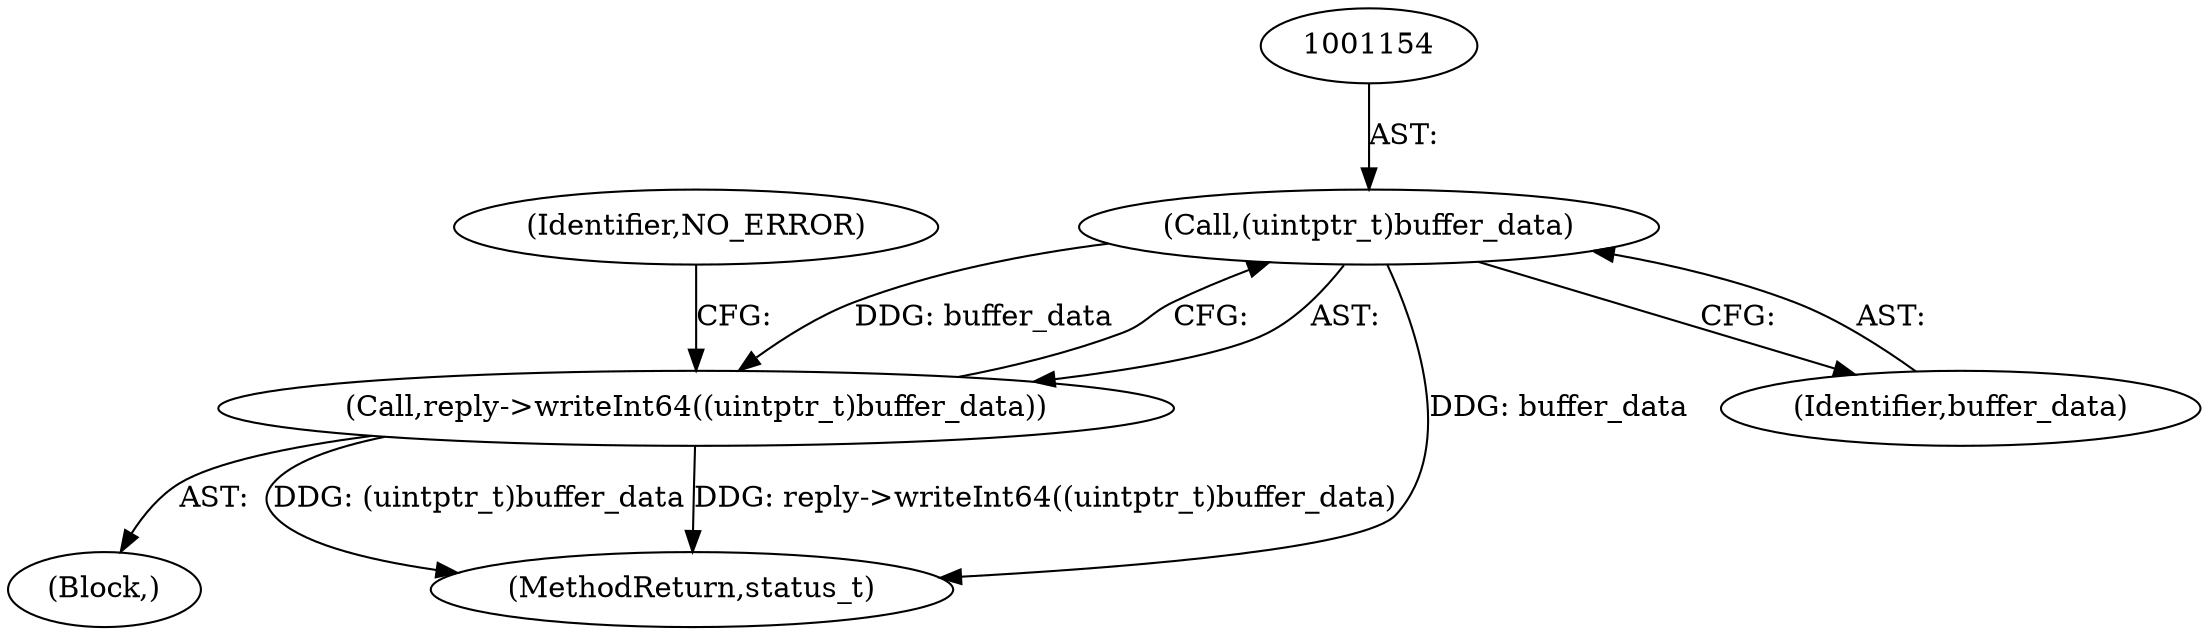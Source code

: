 digraph "0_Android_db829699d3293f254a7387894303451a91278986@pointer" {
"1001153" [label="(Call,(uintptr_t)buffer_data)"];
"1001152" [label="(Call,reply->writeInt64((uintptr_t)buffer_data))"];
"1001364" [label="(MethodReturn,status_t)"];
"1001155" [label="(Identifier,buffer_data)"];
"1001153" [label="(Call,(uintptr_t)buffer_data)"];
"1001152" [label="(Call,reply->writeInt64((uintptr_t)buffer_data))"];
"1001147" [label="(Block,)"];
"1001157" [label="(Identifier,NO_ERROR)"];
"1001153" -> "1001152"  [label="AST: "];
"1001153" -> "1001155"  [label="CFG: "];
"1001154" -> "1001153"  [label="AST: "];
"1001155" -> "1001153"  [label="AST: "];
"1001152" -> "1001153"  [label="CFG: "];
"1001153" -> "1001364"  [label="DDG: buffer_data"];
"1001153" -> "1001152"  [label="DDG: buffer_data"];
"1001152" -> "1001147"  [label="AST: "];
"1001157" -> "1001152"  [label="CFG: "];
"1001152" -> "1001364"  [label="DDG: reply->writeInt64((uintptr_t)buffer_data)"];
"1001152" -> "1001364"  [label="DDG: (uintptr_t)buffer_data"];
}
